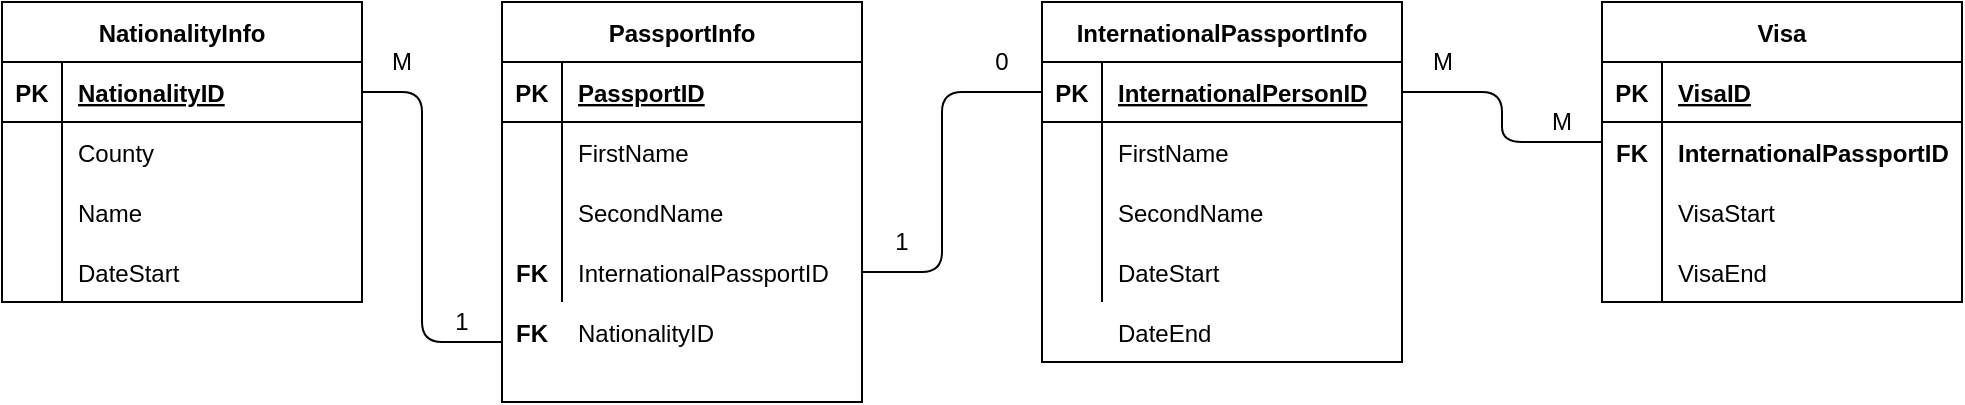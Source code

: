 <mxfile version="15.2.7" type="device"><diagram id="Px1v0Mt5tLyqbNX9wOll" name="Страница 1"><mxGraphModel dx="1913" dy="798" grid="1" gridSize="10" guides="1" tooltips="1" connect="1" arrows="1" fold="1" page="1" pageScale="1" pageWidth="827" pageHeight="1169" math="0" shadow="0"><root><mxCell id="0"/><mxCell id="1" parent="0"/><mxCell id="WlWUezuXAX_uDC3sWc7p-27" value="PassportInfo" style="shape=table;startSize=30;container=1;collapsible=1;childLayout=tableLayout;fixedRows=1;rowLines=0;fontStyle=1;align=center;resizeLast=1;" vertex="1" parent="1"><mxGeometry x="90" y="40" width="180" height="200" as="geometry"/></mxCell><mxCell id="WlWUezuXAX_uDC3sWc7p-28" value="" style="shape=partialRectangle;collapsible=0;dropTarget=0;pointerEvents=0;fillColor=none;top=0;left=0;bottom=1;right=0;points=[[0,0.5],[1,0.5]];portConstraint=eastwest;" vertex="1" parent="WlWUezuXAX_uDC3sWc7p-27"><mxGeometry y="30" width="180" height="30" as="geometry"/></mxCell><mxCell id="WlWUezuXAX_uDC3sWc7p-29" value="PK" style="shape=partialRectangle;connectable=0;fillColor=none;top=0;left=0;bottom=0;right=0;fontStyle=1;overflow=hidden;" vertex="1" parent="WlWUezuXAX_uDC3sWc7p-28"><mxGeometry width="30" height="30" as="geometry"/></mxCell><mxCell id="WlWUezuXAX_uDC3sWc7p-30" value="PassportID" style="shape=partialRectangle;connectable=0;fillColor=none;top=0;left=0;bottom=0;right=0;align=left;spacingLeft=6;fontStyle=5;overflow=hidden;" vertex="1" parent="WlWUezuXAX_uDC3sWc7p-28"><mxGeometry x="30" width="150" height="30" as="geometry"/></mxCell><mxCell id="WlWUezuXAX_uDC3sWc7p-31" value="" style="shape=partialRectangle;collapsible=0;dropTarget=0;pointerEvents=0;fillColor=none;top=0;left=0;bottom=0;right=0;points=[[0,0.5],[1,0.5]];portConstraint=eastwest;" vertex="1" parent="WlWUezuXAX_uDC3sWc7p-27"><mxGeometry y="60" width="180" height="30" as="geometry"/></mxCell><mxCell id="WlWUezuXAX_uDC3sWc7p-32" value="" style="shape=partialRectangle;connectable=0;fillColor=none;top=0;left=0;bottom=0;right=0;editable=1;overflow=hidden;" vertex="1" parent="WlWUezuXAX_uDC3sWc7p-31"><mxGeometry width="30" height="30" as="geometry"/></mxCell><mxCell id="WlWUezuXAX_uDC3sWc7p-33" value="FirstName" style="shape=partialRectangle;connectable=0;fillColor=none;top=0;left=0;bottom=0;right=0;align=left;spacingLeft=6;overflow=hidden;" vertex="1" parent="WlWUezuXAX_uDC3sWc7p-31"><mxGeometry x="30" width="150" height="30" as="geometry"/></mxCell><mxCell id="WlWUezuXAX_uDC3sWc7p-34" value="" style="shape=partialRectangle;collapsible=0;dropTarget=0;pointerEvents=0;fillColor=none;top=0;left=0;bottom=0;right=0;points=[[0,0.5],[1,0.5]];portConstraint=eastwest;" vertex="1" parent="WlWUezuXAX_uDC3sWc7p-27"><mxGeometry y="90" width="180" height="30" as="geometry"/></mxCell><mxCell id="WlWUezuXAX_uDC3sWc7p-35" value="" style="shape=partialRectangle;connectable=0;fillColor=none;top=0;left=0;bottom=0;right=0;editable=1;overflow=hidden;" vertex="1" parent="WlWUezuXAX_uDC3sWc7p-34"><mxGeometry width="30" height="30" as="geometry"/></mxCell><mxCell id="WlWUezuXAX_uDC3sWc7p-36" value="SecondName" style="shape=partialRectangle;connectable=0;fillColor=none;top=0;left=0;bottom=0;right=0;align=left;spacingLeft=6;overflow=hidden;" vertex="1" parent="WlWUezuXAX_uDC3sWc7p-34"><mxGeometry x="30" width="150" height="30" as="geometry"/></mxCell><mxCell id="WlWUezuXAX_uDC3sWc7p-37" value="" style="shape=partialRectangle;collapsible=0;dropTarget=0;pointerEvents=0;fillColor=none;top=0;left=0;bottom=0;right=0;points=[[0,0.5],[1,0.5]];portConstraint=eastwest;" vertex="1" parent="WlWUezuXAX_uDC3sWc7p-27"><mxGeometry y="120" width="180" height="30" as="geometry"/></mxCell><mxCell id="WlWUezuXAX_uDC3sWc7p-38" value="" style="shape=partialRectangle;connectable=0;fillColor=none;top=0;left=0;bottom=0;right=0;editable=1;overflow=hidden;" vertex="1" parent="WlWUezuXAX_uDC3sWc7p-37"><mxGeometry width="30" height="30" as="geometry"/></mxCell><mxCell id="WlWUezuXAX_uDC3sWc7p-39" value="InternationalPassportID" style="shape=partialRectangle;connectable=0;fillColor=none;top=0;left=0;bottom=0;right=0;align=left;spacingLeft=6;overflow=hidden;" vertex="1" parent="WlWUezuXAX_uDC3sWc7p-37"><mxGeometry x="30" width="150" height="30" as="geometry"/></mxCell><mxCell id="WlWUezuXAX_uDC3sWc7p-45" value="InternationalPassportInfo" style="shape=table;startSize=30;container=1;collapsible=1;childLayout=tableLayout;fixedRows=1;rowLines=0;fontStyle=1;align=center;resizeLast=1;" vertex="1" parent="1"><mxGeometry x="360" y="40" width="180" height="180" as="geometry"/></mxCell><mxCell id="WlWUezuXAX_uDC3sWc7p-46" value="" style="shape=partialRectangle;collapsible=0;dropTarget=0;pointerEvents=0;fillColor=none;top=0;left=0;bottom=1;right=0;points=[[0,0.5],[1,0.5]];portConstraint=eastwest;" vertex="1" parent="WlWUezuXAX_uDC3sWc7p-45"><mxGeometry y="30" width="180" height="30" as="geometry"/></mxCell><mxCell id="WlWUezuXAX_uDC3sWc7p-47" value="PK" style="shape=partialRectangle;connectable=0;fillColor=none;top=0;left=0;bottom=0;right=0;fontStyle=1;overflow=hidden;" vertex="1" parent="WlWUezuXAX_uDC3sWc7p-46"><mxGeometry width="30" height="30" as="geometry"/></mxCell><mxCell id="WlWUezuXAX_uDC3sWc7p-48" value="InternationalPersonID" style="shape=partialRectangle;connectable=0;fillColor=none;top=0;left=0;bottom=0;right=0;align=left;spacingLeft=6;fontStyle=5;overflow=hidden;" vertex="1" parent="WlWUezuXAX_uDC3sWc7p-46"><mxGeometry x="30" width="150" height="30" as="geometry"/></mxCell><mxCell id="WlWUezuXAX_uDC3sWc7p-49" value="" style="shape=partialRectangle;collapsible=0;dropTarget=0;pointerEvents=0;fillColor=none;top=0;left=0;bottom=0;right=0;points=[[0,0.5],[1,0.5]];portConstraint=eastwest;" vertex="1" parent="WlWUezuXAX_uDC3sWc7p-45"><mxGeometry y="60" width="180" height="30" as="geometry"/></mxCell><mxCell id="WlWUezuXAX_uDC3sWc7p-50" value="" style="shape=partialRectangle;connectable=0;fillColor=none;top=0;left=0;bottom=0;right=0;editable=1;overflow=hidden;" vertex="1" parent="WlWUezuXAX_uDC3sWc7p-49"><mxGeometry width="30" height="30" as="geometry"/></mxCell><mxCell id="WlWUezuXAX_uDC3sWc7p-51" value="FirstName" style="shape=partialRectangle;connectable=0;fillColor=none;top=0;left=0;bottom=0;right=0;align=left;spacingLeft=6;overflow=hidden;" vertex="1" parent="WlWUezuXAX_uDC3sWc7p-49"><mxGeometry x="30" width="150" height="30" as="geometry"/></mxCell><mxCell id="WlWUezuXAX_uDC3sWc7p-52" value="" style="shape=partialRectangle;collapsible=0;dropTarget=0;pointerEvents=0;fillColor=none;top=0;left=0;bottom=0;right=0;points=[[0,0.5],[1,0.5]];portConstraint=eastwest;" vertex="1" parent="WlWUezuXAX_uDC3sWc7p-45"><mxGeometry y="90" width="180" height="30" as="geometry"/></mxCell><mxCell id="WlWUezuXAX_uDC3sWc7p-53" value="" style="shape=partialRectangle;connectable=0;fillColor=none;top=0;left=0;bottom=0;right=0;editable=1;overflow=hidden;" vertex="1" parent="WlWUezuXAX_uDC3sWc7p-52"><mxGeometry width="30" height="30" as="geometry"/></mxCell><mxCell id="WlWUezuXAX_uDC3sWc7p-54" value="SecondName" style="shape=partialRectangle;connectable=0;fillColor=none;top=0;left=0;bottom=0;right=0;align=left;spacingLeft=6;overflow=hidden;" vertex="1" parent="WlWUezuXAX_uDC3sWc7p-52"><mxGeometry x="30" width="150" height="30" as="geometry"/></mxCell><mxCell id="WlWUezuXAX_uDC3sWc7p-55" value="" style="shape=partialRectangle;collapsible=0;dropTarget=0;pointerEvents=0;fillColor=none;top=0;left=0;bottom=0;right=0;points=[[0,0.5],[1,0.5]];portConstraint=eastwest;" vertex="1" parent="WlWUezuXAX_uDC3sWc7p-45"><mxGeometry y="120" width="180" height="30" as="geometry"/></mxCell><mxCell id="WlWUezuXAX_uDC3sWc7p-56" value="" style="shape=partialRectangle;connectable=0;fillColor=none;top=0;left=0;bottom=0;right=0;editable=1;overflow=hidden;" vertex="1" parent="WlWUezuXAX_uDC3sWc7p-55"><mxGeometry width="30" height="30" as="geometry"/></mxCell><mxCell id="WlWUezuXAX_uDC3sWc7p-57" value="DateStart" style="shape=partialRectangle;connectable=0;fillColor=none;top=0;left=0;bottom=0;right=0;align=left;spacingLeft=6;overflow=hidden;" vertex="1" parent="WlWUezuXAX_uDC3sWc7p-55"><mxGeometry x="30" width="150" height="30" as="geometry"/></mxCell><mxCell id="WlWUezuXAX_uDC3sWc7p-59" value="FK" style="shape=partialRectangle;connectable=0;fillColor=none;top=0;left=0;bottom=0;right=0;fontStyle=1;overflow=hidden;" vertex="1" parent="1"><mxGeometry x="90" y="160" width="30" height="30" as="geometry"/></mxCell><mxCell id="WlWUezuXAX_uDC3sWc7p-60" value="" style="endArrow=none;html=1;edgeStyle=orthogonalEdgeStyle;exitX=1;exitY=0.5;exitDx=0;exitDy=0;" edge="1" parent="1" source="WlWUezuXAX_uDC3sWc7p-37" target="WlWUezuXAX_uDC3sWc7p-46"><mxGeometry width="50" height="50" relative="1" as="geometry"><mxPoint x="270" y="210" as="sourcePoint"/><mxPoint x="430" y="330" as="targetPoint"/><Array as="points"><mxPoint x="310" y="175"/><mxPoint x="310" y="85"/></Array></mxGeometry></mxCell><mxCell id="WlWUezuXAX_uDC3sWc7p-61" value="1" style="text;html=1;strokeColor=none;fillColor=none;align=center;verticalAlign=middle;whiteSpace=wrap;rounded=0;" vertex="1" parent="1"><mxGeometry x="270" y="150" width="40" height="20" as="geometry"/></mxCell><mxCell id="WlWUezuXAX_uDC3sWc7p-63" value="0" style="text;html=1;strokeColor=none;fillColor=none;align=center;verticalAlign=middle;whiteSpace=wrap;rounded=0;" vertex="1" parent="1"><mxGeometry x="320" y="60" width="40" height="20" as="geometry"/></mxCell><mxCell id="WlWUezuXAX_uDC3sWc7p-64" value="Visa" style="shape=table;startSize=30;container=1;collapsible=1;childLayout=tableLayout;fixedRows=1;rowLines=0;fontStyle=1;align=center;resizeLast=1;" vertex="1" parent="1"><mxGeometry x="640" y="40" width="180" height="150" as="geometry"/></mxCell><mxCell id="WlWUezuXAX_uDC3sWc7p-65" value="" style="shape=partialRectangle;collapsible=0;dropTarget=0;pointerEvents=0;fillColor=none;top=0;left=0;bottom=1;right=0;points=[[0,0.5],[1,0.5]];portConstraint=eastwest;" vertex="1" parent="WlWUezuXAX_uDC3sWc7p-64"><mxGeometry y="30" width="180" height="30" as="geometry"/></mxCell><mxCell id="WlWUezuXAX_uDC3sWc7p-66" value="PK" style="shape=partialRectangle;connectable=0;fillColor=none;top=0;left=0;bottom=0;right=0;fontStyle=1;overflow=hidden;" vertex="1" parent="WlWUezuXAX_uDC3sWc7p-65"><mxGeometry width="30" height="30" as="geometry"/></mxCell><mxCell id="WlWUezuXAX_uDC3sWc7p-67" value="VisaID" style="shape=partialRectangle;connectable=0;fillColor=none;top=0;left=0;bottom=0;right=0;align=left;spacingLeft=6;fontStyle=5;overflow=hidden;" vertex="1" parent="WlWUezuXAX_uDC3sWc7p-65"><mxGeometry x="30" width="150" height="30" as="geometry"/></mxCell><mxCell id="WlWUezuXAX_uDC3sWc7p-68" value="" style="shape=partialRectangle;collapsible=0;dropTarget=0;pointerEvents=0;fillColor=none;top=0;left=0;bottom=0;right=0;points=[[0,0.5],[1,0.5]];portConstraint=eastwest;" vertex="1" parent="WlWUezuXAX_uDC3sWc7p-64"><mxGeometry y="60" width="180" height="30" as="geometry"/></mxCell><mxCell id="WlWUezuXAX_uDC3sWc7p-69" value="" style="shape=partialRectangle;connectable=0;fillColor=none;top=0;left=0;bottom=0;right=0;editable=1;overflow=hidden;" vertex="1" parent="WlWUezuXAX_uDC3sWc7p-68"><mxGeometry width="30" height="30" as="geometry"/></mxCell><mxCell id="WlWUezuXAX_uDC3sWc7p-70" value="InternationalPassportID" style="shape=partialRectangle;connectable=0;fillColor=none;top=0;left=0;bottom=0;right=0;align=left;spacingLeft=6;overflow=hidden;fontStyle=1" vertex="1" parent="WlWUezuXAX_uDC3sWc7p-68"><mxGeometry x="30" width="150" height="30" as="geometry"/></mxCell><mxCell id="WlWUezuXAX_uDC3sWc7p-71" value="" style="shape=partialRectangle;collapsible=0;dropTarget=0;pointerEvents=0;fillColor=none;top=0;left=0;bottom=0;right=0;points=[[0,0.5],[1,0.5]];portConstraint=eastwest;" vertex="1" parent="WlWUezuXAX_uDC3sWc7p-64"><mxGeometry y="90" width="180" height="30" as="geometry"/></mxCell><mxCell id="WlWUezuXAX_uDC3sWc7p-72" value="" style="shape=partialRectangle;connectable=0;fillColor=none;top=0;left=0;bottom=0;right=0;editable=1;overflow=hidden;" vertex="1" parent="WlWUezuXAX_uDC3sWc7p-71"><mxGeometry width="30" height="30" as="geometry"/></mxCell><mxCell id="WlWUezuXAX_uDC3sWc7p-73" value="VisaStart" style="shape=partialRectangle;connectable=0;fillColor=none;top=0;left=0;bottom=0;right=0;align=left;spacingLeft=6;overflow=hidden;" vertex="1" parent="WlWUezuXAX_uDC3sWc7p-71"><mxGeometry x="30" width="150" height="30" as="geometry"/></mxCell><mxCell id="WlWUezuXAX_uDC3sWc7p-74" value="" style="shape=partialRectangle;collapsible=0;dropTarget=0;pointerEvents=0;fillColor=none;top=0;left=0;bottom=0;right=0;points=[[0,0.5],[1,0.5]];portConstraint=eastwest;" vertex="1" parent="WlWUezuXAX_uDC3sWc7p-64"><mxGeometry y="120" width="180" height="30" as="geometry"/></mxCell><mxCell id="WlWUezuXAX_uDC3sWc7p-75" value="" style="shape=partialRectangle;connectable=0;fillColor=none;top=0;left=0;bottom=0;right=0;editable=1;overflow=hidden;" vertex="1" parent="WlWUezuXAX_uDC3sWc7p-74"><mxGeometry width="30" height="30" as="geometry"/></mxCell><mxCell id="WlWUezuXAX_uDC3sWc7p-76" value="VisaEnd" style="shape=partialRectangle;connectable=0;fillColor=none;top=0;left=0;bottom=0;right=0;align=left;spacingLeft=6;overflow=hidden;" vertex="1" parent="WlWUezuXAX_uDC3sWc7p-74"><mxGeometry x="30" width="150" height="30" as="geometry"/></mxCell><mxCell id="WlWUezuXAX_uDC3sWc7p-78" value="DateEnd" style="shape=partialRectangle;connectable=0;fillColor=none;top=0;left=0;bottom=0;right=0;align=left;spacingLeft=6;overflow=hidden;" vertex="1" parent="1"><mxGeometry x="390" y="190" width="150" height="30" as="geometry"/></mxCell><mxCell id="WlWUezuXAX_uDC3sWc7p-79" value="FK" style="shape=partialRectangle;connectable=0;fillColor=none;top=0;left=0;bottom=0;right=0;fontStyle=1;overflow=hidden;" vertex="1" parent="1"><mxGeometry x="640" y="100" width="30" height="30" as="geometry"/></mxCell><mxCell id="WlWUezuXAX_uDC3sWc7p-80" value="" style="endArrow=none;html=1;exitX=1;exitY=0.5;exitDx=0;exitDy=0;edgeStyle=orthogonalEdgeStyle;" edge="1" parent="1" source="WlWUezuXAX_uDC3sWc7p-46"><mxGeometry width="50" height="50" relative="1" as="geometry"><mxPoint x="540" y="330" as="sourcePoint"/><mxPoint x="640" y="110" as="targetPoint"/><Array as="points"><mxPoint x="590" y="85"/><mxPoint x="590" y="110"/></Array></mxGeometry></mxCell><mxCell id="WlWUezuXAX_uDC3sWc7p-82" value="M" style="text;html=1;strokeColor=none;fillColor=none;align=center;verticalAlign=middle;whiteSpace=wrap;rounded=0;" vertex="1" parent="1"><mxGeometry x="600" y="90" width="40" height="20" as="geometry"/></mxCell><mxCell id="WlWUezuXAX_uDC3sWc7p-83" value="M" style="text;html=1;align=center;verticalAlign=middle;resizable=0;points=[];autosize=1;strokeColor=none;fillColor=none;" vertex="1" parent="1"><mxGeometry x="545" y="60" width="30" height="20" as="geometry"/></mxCell><mxCell id="WlWUezuXAX_uDC3sWc7p-84" value="NationalityInfo" style="shape=table;startSize=30;container=1;collapsible=1;childLayout=tableLayout;fixedRows=1;rowLines=0;fontStyle=1;align=center;resizeLast=1;" vertex="1" parent="1"><mxGeometry x="-160" y="40" width="180" height="150" as="geometry"/></mxCell><mxCell id="WlWUezuXAX_uDC3sWc7p-85" value="" style="shape=partialRectangle;collapsible=0;dropTarget=0;pointerEvents=0;fillColor=none;top=0;left=0;bottom=1;right=0;points=[[0,0.5],[1,0.5]];portConstraint=eastwest;" vertex="1" parent="WlWUezuXAX_uDC3sWc7p-84"><mxGeometry y="30" width="180" height="30" as="geometry"/></mxCell><mxCell id="WlWUezuXAX_uDC3sWc7p-86" value="PK" style="shape=partialRectangle;connectable=0;fillColor=none;top=0;left=0;bottom=0;right=0;fontStyle=1;overflow=hidden;" vertex="1" parent="WlWUezuXAX_uDC3sWc7p-85"><mxGeometry width="30" height="30" as="geometry"/></mxCell><mxCell id="WlWUezuXAX_uDC3sWc7p-87" value="NationalityID" style="shape=partialRectangle;connectable=0;fillColor=none;top=0;left=0;bottom=0;right=0;align=left;spacingLeft=6;fontStyle=5;overflow=hidden;" vertex="1" parent="WlWUezuXAX_uDC3sWc7p-85"><mxGeometry x="30" width="150" height="30" as="geometry"/></mxCell><mxCell id="WlWUezuXAX_uDC3sWc7p-88" value="" style="shape=partialRectangle;collapsible=0;dropTarget=0;pointerEvents=0;fillColor=none;top=0;left=0;bottom=0;right=0;points=[[0,0.5],[1,0.5]];portConstraint=eastwest;" vertex="1" parent="WlWUezuXAX_uDC3sWc7p-84"><mxGeometry y="60" width="180" height="30" as="geometry"/></mxCell><mxCell id="WlWUezuXAX_uDC3sWc7p-89" value="" style="shape=partialRectangle;connectable=0;fillColor=none;top=0;left=0;bottom=0;right=0;editable=1;overflow=hidden;" vertex="1" parent="WlWUezuXAX_uDC3sWc7p-88"><mxGeometry width="30" height="30" as="geometry"/></mxCell><mxCell id="WlWUezuXAX_uDC3sWc7p-90" value="County" style="shape=partialRectangle;connectable=0;fillColor=none;top=0;left=0;bottom=0;right=0;align=left;spacingLeft=6;overflow=hidden;" vertex="1" parent="WlWUezuXAX_uDC3sWc7p-88"><mxGeometry x="30" width="150" height="30" as="geometry"/></mxCell><mxCell id="WlWUezuXAX_uDC3sWc7p-91" value="" style="shape=partialRectangle;collapsible=0;dropTarget=0;pointerEvents=0;fillColor=none;top=0;left=0;bottom=0;right=0;points=[[0,0.5],[1,0.5]];portConstraint=eastwest;" vertex="1" parent="WlWUezuXAX_uDC3sWc7p-84"><mxGeometry y="90" width="180" height="30" as="geometry"/></mxCell><mxCell id="WlWUezuXAX_uDC3sWc7p-92" value="" style="shape=partialRectangle;connectable=0;fillColor=none;top=0;left=0;bottom=0;right=0;editable=1;overflow=hidden;" vertex="1" parent="WlWUezuXAX_uDC3sWc7p-91"><mxGeometry width="30" height="30" as="geometry"/></mxCell><mxCell id="WlWUezuXAX_uDC3sWc7p-93" value="Name" style="shape=partialRectangle;connectable=0;fillColor=none;top=0;left=0;bottom=0;right=0;align=left;spacingLeft=6;overflow=hidden;" vertex="1" parent="WlWUezuXAX_uDC3sWc7p-91"><mxGeometry x="30" width="150" height="30" as="geometry"/></mxCell><mxCell id="WlWUezuXAX_uDC3sWc7p-94" value="" style="shape=partialRectangle;collapsible=0;dropTarget=0;pointerEvents=0;fillColor=none;top=0;left=0;bottom=0;right=0;points=[[0,0.5],[1,0.5]];portConstraint=eastwest;" vertex="1" parent="WlWUezuXAX_uDC3sWc7p-84"><mxGeometry y="120" width="180" height="30" as="geometry"/></mxCell><mxCell id="WlWUezuXAX_uDC3sWc7p-95" value="" style="shape=partialRectangle;connectable=0;fillColor=none;top=0;left=0;bottom=0;right=0;editable=1;overflow=hidden;" vertex="1" parent="WlWUezuXAX_uDC3sWc7p-94"><mxGeometry width="30" height="30" as="geometry"/></mxCell><mxCell id="WlWUezuXAX_uDC3sWc7p-96" value="DateStart" style="shape=partialRectangle;connectable=0;fillColor=none;top=0;left=0;bottom=0;right=0;align=left;spacingLeft=6;overflow=hidden;" vertex="1" parent="WlWUezuXAX_uDC3sWc7p-94"><mxGeometry x="30" width="150" height="30" as="geometry"/></mxCell><mxCell id="WlWUezuXAX_uDC3sWc7p-98" value="NationalityID" style="shape=partialRectangle;connectable=0;fillColor=none;top=0;left=0;bottom=0;right=0;align=left;spacingLeft=6;overflow=hidden;" vertex="1" parent="1"><mxGeometry x="120" y="190" width="150" height="30" as="geometry"/></mxCell><mxCell id="WlWUezuXAX_uDC3sWc7p-99" value="FK" style="shape=partialRectangle;connectable=0;fillColor=none;top=0;left=0;bottom=0;right=0;fontStyle=1;overflow=hidden;" vertex="1" parent="1"><mxGeometry x="90" y="190" width="30" height="30" as="geometry"/></mxCell><mxCell id="WlWUezuXAX_uDC3sWc7p-100" value="" style="endArrow=none;html=1;exitX=1;exitY=0.5;exitDx=0;exitDy=0;edgeStyle=orthogonalEdgeStyle;" edge="1" parent="1" source="WlWUezuXAX_uDC3sWc7p-85"><mxGeometry width="50" height="50" relative="1" as="geometry"><mxPoint x="190" y="340" as="sourcePoint"/><mxPoint x="90" y="210" as="targetPoint"/><Array as="points"><mxPoint x="50" y="85"/><mxPoint x="50" y="210"/></Array></mxGeometry></mxCell><mxCell id="WlWUezuXAX_uDC3sWc7p-101" value="M" style="text;html=1;strokeColor=none;fillColor=none;align=center;verticalAlign=middle;whiteSpace=wrap;rounded=0;" vertex="1" parent="1"><mxGeometry x="20" y="60" width="40" height="20" as="geometry"/></mxCell><mxCell id="WlWUezuXAX_uDC3sWc7p-102" value="1" style="text;html=1;strokeColor=none;fillColor=none;align=center;verticalAlign=middle;whiteSpace=wrap;rounded=0;" vertex="1" parent="1"><mxGeometry x="50" y="190" width="40" height="20" as="geometry"/></mxCell></root></mxGraphModel></diagram></mxfile>